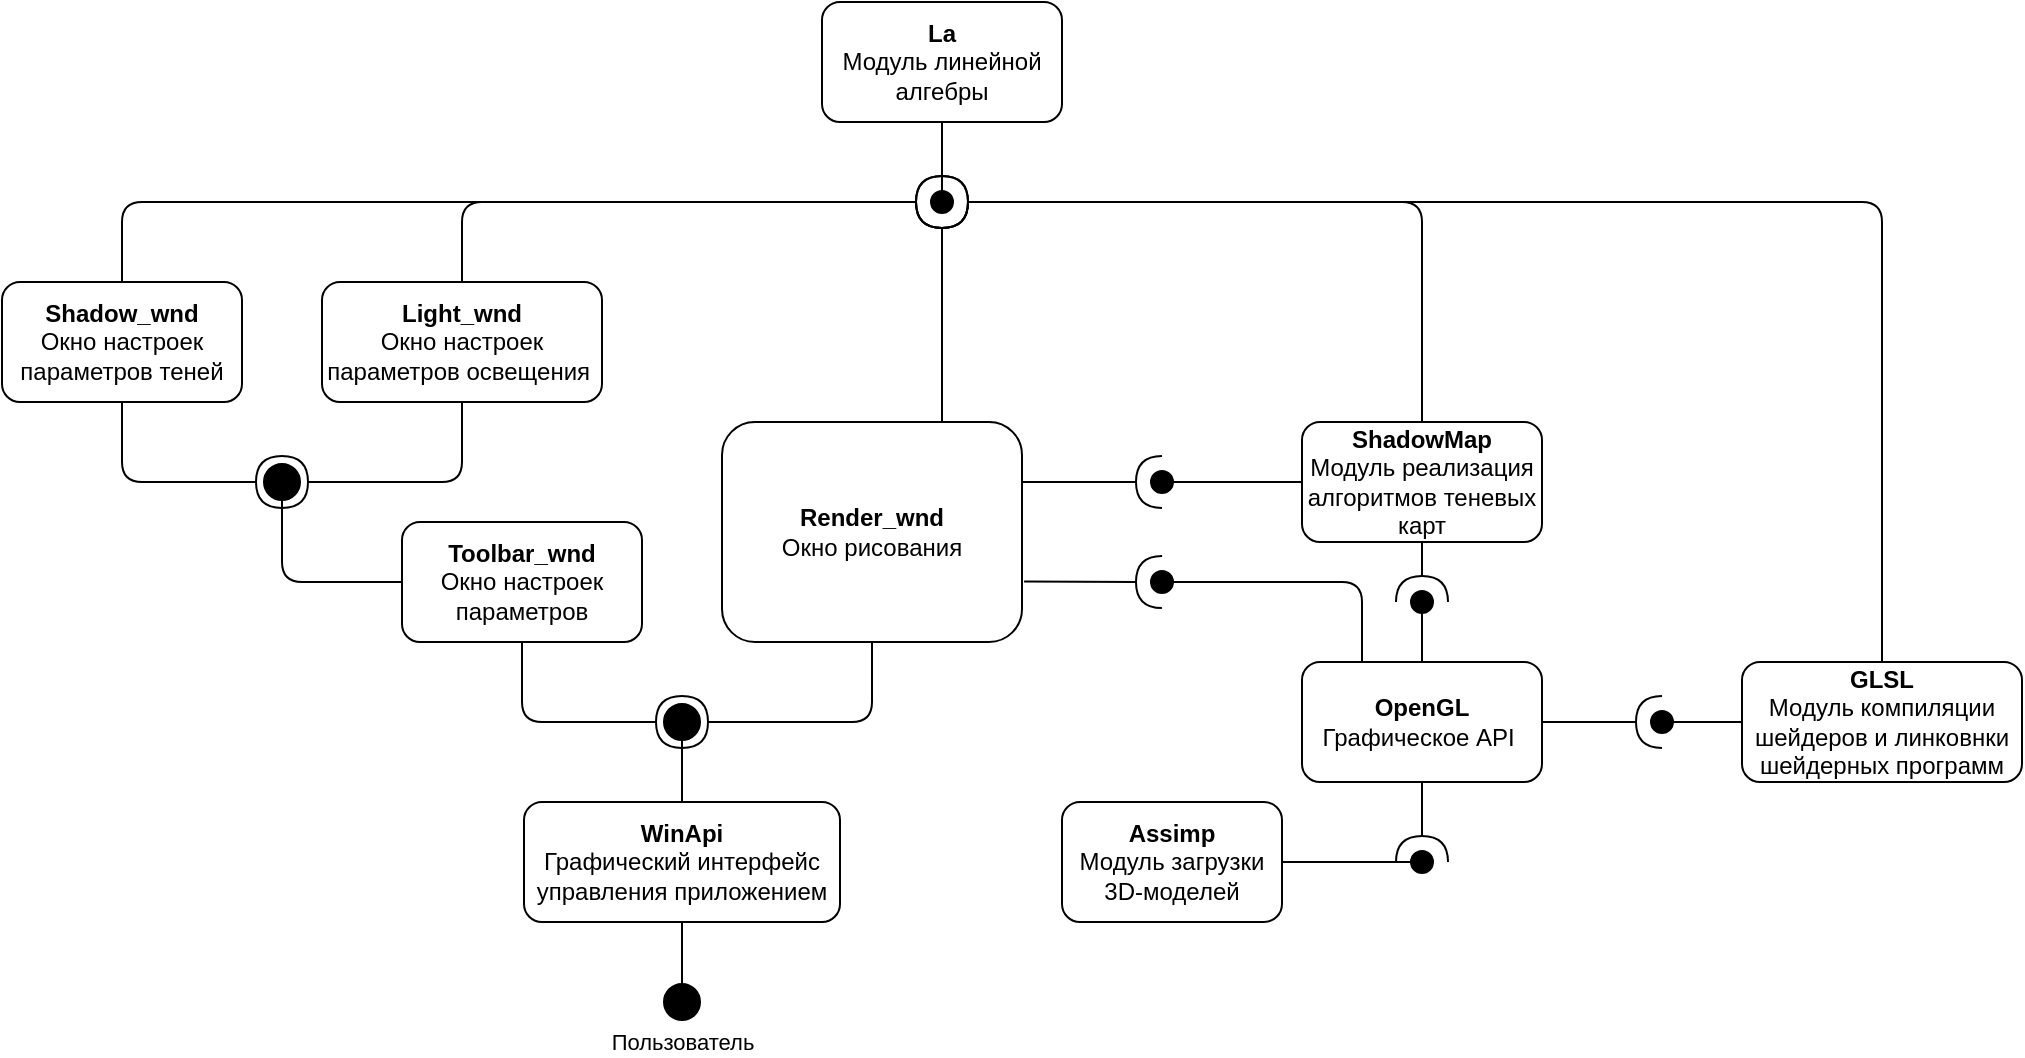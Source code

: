 <mxfile>
    <diagram id="PSXwg84rqV06VN-MkGx3" name="Page-1">
        <mxGraphModel dx="1071" dy="764" grid="1" gridSize="10" guides="1" tooltips="1" connect="1" arrows="1" fold="1" page="1" pageScale="1" pageWidth="850" pageHeight="1100" math="0" shadow="0">
            <root>
                <mxCell id="0"/>
                <mxCell id="1" parent="0"/>
                <mxCell id="3" style="edgeStyle=none;html=1;endArrow=oval;endFill=1;strokeWidth=1;startSize=18;endSize=18;" edge="1" parent="1" source="2">
                    <mxGeometry relative="1" as="geometry">
                        <mxPoint x="360" y="810" as="targetPoint"/>
                    </mxGeometry>
                </mxCell>
                <mxCell id="4" value="Пользователь" style="edgeLabel;html=1;align=center;verticalAlign=middle;resizable=0;points=[];" vertex="1" connectable="0" parent="3">
                    <mxGeometry x="1" y="6" relative="1" as="geometry">
                        <mxPoint x="-6" y="20" as="offset"/>
                    </mxGeometry>
                </mxCell>
                <mxCell id="13" style="edgeStyle=none;html=1;strokeWidth=1;endArrow=oval;endFill=1;startSize=19;endSize=18;" edge="1" parent="1" source="2">
                    <mxGeometry relative="1" as="geometry">
                        <mxPoint x="360" y="670" as="targetPoint"/>
                    </mxGeometry>
                </mxCell>
                <mxCell id="2" value="&lt;b&gt;WinApi&lt;/b&gt;&lt;br&gt;Графический интерфейс управления приложением" style="rounded=1;whiteSpace=wrap;html=1;" vertex="1" parent="1">
                    <mxGeometry x="281" y="710" width="158" height="60" as="geometry"/>
                </mxCell>
                <mxCell id="30" style="edgeStyle=none;rounded=1;html=1;strokeWidth=1;endArrow=oval;endFill=1;startSize=18;endSize=11;exitX=0.25;exitY=0;exitDx=0;exitDy=0;" edge="1" parent="1" source="6">
                    <mxGeometry relative="1" as="geometry">
                        <mxPoint x="600" y="600" as="targetPoint"/>
                        <Array as="points">
                            <mxPoint x="700" y="600"/>
                        </Array>
                    </mxGeometry>
                </mxCell>
                <mxCell id="33" style="edgeStyle=none;rounded=1;html=1;strokeWidth=1;endArrow=halfCircle;endFill=0;startSize=18;endSize=11;" edge="1" parent="1" source="6">
                    <mxGeometry relative="1" as="geometry">
                        <mxPoint x="850" y="670" as="targetPoint"/>
                    </mxGeometry>
                </mxCell>
                <mxCell id="35" style="edgeStyle=none;rounded=1;html=1;strokeWidth=1;endArrow=oval;endFill=1;startSize=18;endSize=11;" edge="1" parent="1" source="6">
                    <mxGeometry relative="1" as="geometry">
                        <mxPoint x="730" y="610" as="targetPoint"/>
                    </mxGeometry>
                </mxCell>
                <mxCell id="44" style="edgeStyle=none;rounded=1;html=1;strokeWidth=1;endArrow=halfCircle;endFill=0;startSize=18;endSize=11;" edge="1" parent="1" source="6">
                    <mxGeometry relative="1" as="geometry">
                        <mxPoint x="730" y="740" as="targetPoint"/>
                    </mxGeometry>
                </mxCell>
                <mxCell id="6" value="&lt;b&gt;OpenGL&lt;/b&gt;&lt;br&gt;Графическое API&lt;b&gt;&amp;nbsp;&lt;br&gt;&lt;/b&gt;" style="rounded=1;whiteSpace=wrap;html=1;" vertex="1" parent="1">
                    <mxGeometry x="670" y="640" width="120" height="60" as="geometry"/>
                </mxCell>
                <mxCell id="46" style="edgeStyle=none;rounded=1;html=1;strokeWidth=1;endArrow=oval;endFill=1;startSize=18;endSize=11;" edge="1" parent="1" source="7">
                    <mxGeometry relative="1" as="geometry">
                        <mxPoint x="730" y="740" as="targetPoint"/>
                    </mxGeometry>
                </mxCell>
                <mxCell id="7" value="&lt;b&gt;Assimp&lt;/b&gt;&lt;br&gt;Модуль загрузки 3D-моделей" style="rounded=1;whiteSpace=wrap;html=1;" vertex="1" parent="1">
                    <mxGeometry x="550" y="710" width="110" height="60" as="geometry"/>
                </mxCell>
                <mxCell id="37" style="edgeStyle=none;rounded=1;html=1;strokeWidth=1;endArrow=oval;endFill=1;startSize=18;endSize=11;" edge="1" parent="1" source="8">
                    <mxGeometry relative="1" as="geometry">
                        <mxPoint x="490" y="410" as="targetPoint"/>
                    </mxGeometry>
                </mxCell>
                <mxCell id="8" value="&lt;b&gt;La&lt;/b&gt;&lt;br&gt;Модуль линейной алгебры" style="rounded=1;whiteSpace=wrap;html=1;" vertex="1" parent="1">
                    <mxGeometry x="430" y="310" width="120" height="60" as="geometry"/>
                </mxCell>
                <mxCell id="34" style="edgeStyle=none;rounded=1;html=1;strokeWidth=1;endArrow=halfCircle;endFill=0;startSize=18;endSize=11;" edge="1" parent="1" source="9">
                    <mxGeometry relative="1" as="geometry">
                        <mxPoint x="730" y="610" as="targetPoint"/>
                    </mxGeometry>
                </mxCell>
                <mxCell id="36" style="edgeStyle=none;rounded=1;html=1;strokeWidth=1;endArrow=oval;endFill=1;startSize=18;endSize=11;" edge="1" parent="1" source="9">
                    <mxGeometry relative="1" as="geometry">
                        <mxPoint x="600" y="550" as="targetPoint"/>
                    </mxGeometry>
                </mxCell>
                <mxCell id="42" style="edgeStyle=none;rounded=1;html=1;strokeWidth=1;endArrow=halfCircle;endFill=0;startSize=18;endSize=11;" edge="1" parent="1" source="9">
                    <mxGeometry relative="1" as="geometry">
                        <mxPoint x="490" y="410.0" as="targetPoint"/>
                        <Array as="points">
                            <mxPoint x="730" y="410"/>
                        </Array>
                    </mxGeometry>
                </mxCell>
                <mxCell id="9" value="&lt;b&gt;ShadowMap&lt;/b&gt;&lt;br&gt;Модуль реализация алгоритмов теневых карт" style="rounded=1;whiteSpace=wrap;html=1;" vertex="1" parent="1">
                    <mxGeometry x="670" y="520" width="120" height="60" as="geometry"/>
                </mxCell>
                <mxCell id="32" style="edgeStyle=none;rounded=1;html=1;strokeWidth=1;endArrow=oval;endFill=1;startSize=18;endSize=11;" edge="1" parent="1" source="10">
                    <mxGeometry relative="1" as="geometry">
                        <mxPoint x="850" y="670" as="targetPoint"/>
                    </mxGeometry>
                </mxCell>
                <mxCell id="43" style="edgeStyle=none;rounded=1;html=1;strokeWidth=1;endArrow=halfCircle;endFill=0;startSize=18;endSize=11;" edge="1" parent="1" source="10">
                    <mxGeometry relative="1" as="geometry">
                        <mxPoint x="490" y="410" as="targetPoint"/>
                        <Array as="points">
                            <mxPoint x="960" y="410"/>
                        </Array>
                    </mxGeometry>
                </mxCell>
                <mxCell id="10" value="&lt;b&gt;GLSL&lt;/b&gt;&lt;br&gt;Модуль компиляции шейдеров и линковнки шейдерных программ" style="rounded=1;whiteSpace=wrap;html=1;" vertex="1" parent="1">
                    <mxGeometry x="890" y="640" width="140" height="60" as="geometry"/>
                </mxCell>
                <mxCell id="17" style="edgeStyle=none;html=1;strokeWidth=1;endArrow=halfCircle;endFill=0;startSize=18;endSize=11;exitX=0.5;exitY=1;exitDx=0;exitDy=0;rounded=1;" edge="1" parent="1" source="11">
                    <mxGeometry relative="1" as="geometry">
                        <mxPoint x="360" y="670" as="targetPoint"/>
                        <Array as="points">
                            <mxPoint x="455" y="670"/>
                        </Array>
                    </mxGeometry>
                </mxCell>
                <mxCell id="28" style="edgeStyle=none;rounded=1;html=1;exitX=1.007;exitY=0.725;exitDx=0;exitDy=0;strokeWidth=1;endArrow=halfCircle;endFill=0;startSize=18;endSize=11;exitPerimeter=0;" edge="1" parent="1" source="11">
                    <mxGeometry relative="1" as="geometry">
                        <mxPoint x="600" y="600" as="targetPoint"/>
                    </mxGeometry>
                </mxCell>
                <mxCell id="29" style="edgeStyle=none;rounded=1;html=1;strokeWidth=1;endArrow=halfCircle;endFill=0;startSize=18;endSize=11;" edge="1" parent="1">
                    <mxGeometry relative="1" as="geometry">
                        <mxPoint x="600" y="550" as="targetPoint"/>
                        <mxPoint x="530" y="550" as="sourcePoint"/>
                    </mxGeometry>
                </mxCell>
                <mxCell id="40" style="edgeStyle=none;rounded=1;html=1;strokeWidth=1;endArrow=halfCircle;endFill=0;startSize=18;endSize=11;" edge="1" parent="1">
                    <mxGeometry relative="1" as="geometry">
                        <mxPoint x="490" y="410" as="targetPoint"/>
                        <mxPoint x="490" y="530" as="sourcePoint"/>
                    </mxGeometry>
                </mxCell>
                <mxCell id="11" value="&lt;b&gt;Render_wnd&lt;/b&gt;&lt;br&gt;Окно рисования" style="rounded=1;whiteSpace=wrap;html=1;" vertex="1" parent="1">
                    <mxGeometry x="380" y="520" width="150" height="110" as="geometry"/>
                </mxCell>
                <mxCell id="16" style="edgeStyle=none;html=1;strokeWidth=1;endArrow=halfCircle;endFill=0;startSize=18;endSize=11;exitX=0.5;exitY=1;exitDx=0;exitDy=0;rounded=1;" edge="1" parent="1" source="12">
                    <mxGeometry relative="1" as="geometry">
                        <mxPoint x="360" y="670" as="targetPoint"/>
                        <Array as="points">
                            <mxPoint x="280" y="670"/>
                        </Array>
                    </mxGeometry>
                </mxCell>
                <mxCell id="20" style="edgeStyle=none;html=1;strokeWidth=1;endArrow=oval;endFill=1;startSize=18;endSize=18;rounded=1;" edge="1" parent="1" source="12">
                    <mxGeometry relative="1" as="geometry">
                        <mxPoint x="160" y="550" as="targetPoint"/>
                        <Array as="points">
                            <mxPoint x="160" y="600"/>
                        </Array>
                    </mxGeometry>
                </mxCell>
                <mxCell id="12" value="&lt;b&gt;Toolbar_wnd&lt;/b&gt;&lt;br&gt;Окно настроек параметров" style="rounded=1;whiteSpace=wrap;html=1;" vertex="1" parent="1">
                    <mxGeometry x="220" y="570" width="120" height="60" as="geometry"/>
                </mxCell>
                <mxCell id="21" style="edgeStyle=none;html=1;strokeWidth=1;endArrow=halfCircle;endFill=0;startSize=18;endSize=11;exitX=0.5;exitY=1;exitDx=0;exitDy=0;rounded=1;" edge="1" parent="1" source="18">
                    <mxGeometry relative="1" as="geometry">
                        <mxPoint x="160" y="550" as="targetPoint"/>
                        <Array as="points">
                            <mxPoint x="80" y="550"/>
                        </Array>
                    </mxGeometry>
                </mxCell>
                <mxCell id="39" style="edgeStyle=none;rounded=1;html=1;strokeWidth=1;endArrow=halfCircle;endFill=0;startSize=18;endSize=11;" edge="1" parent="1" source="18">
                    <mxGeometry relative="1" as="geometry">
                        <mxPoint x="490" y="410" as="targetPoint"/>
                        <Array as="points">
                            <mxPoint x="80" y="410"/>
                        </Array>
                    </mxGeometry>
                </mxCell>
                <mxCell id="18" value="&lt;b&gt;Shadow_wnd&lt;/b&gt;&lt;br&gt;Окно настроек параметров теней" style="rounded=1;whiteSpace=wrap;html=1;" vertex="1" parent="1">
                    <mxGeometry x="20" y="450" width="120" height="60" as="geometry"/>
                </mxCell>
                <mxCell id="22" style="edgeStyle=none;html=1;strokeWidth=1;endArrow=halfCircle;endFill=0;startSize=18;endSize=11;exitX=0.5;exitY=1;exitDx=0;exitDy=0;rounded=1;" edge="1" parent="1" source="19">
                    <mxGeometry relative="1" as="geometry">
                        <mxPoint x="160" y="550" as="targetPoint"/>
                        <Array as="points">
                            <mxPoint x="250" y="550"/>
                        </Array>
                    </mxGeometry>
                </mxCell>
                <mxCell id="38" style="edgeStyle=none;rounded=1;html=1;strokeWidth=1;endArrow=halfCircle;endFill=0;startSize=18;endSize=11;exitX=0.5;exitY=0;exitDx=0;exitDy=0;" edge="1" parent="1" source="19">
                    <mxGeometry relative="1" as="geometry">
                        <mxPoint x="490" y="410" as="targetPoint"/>
                        <Array as="points">
                            <mxPoint x="250" y="410"/>
                        </Array>
                    </mxGeometry>
                </mxCell>
                <mxCell id="19" value="&lt;b&gt;Light_wnd&lt;/b&gt;&lt;br&gt;Окно настроек параметров освещения&amp;nbsp;" style="rounded=1;whiteSpace=wrap;html=1;" vertex="1" parent="1">
                    <mxGeometry x="180" y="450" width="140" height="60" as="geometry"/>
                </mxCell>
            </root>
        </mxGraphModel>
    </diagram>
</mxfile>